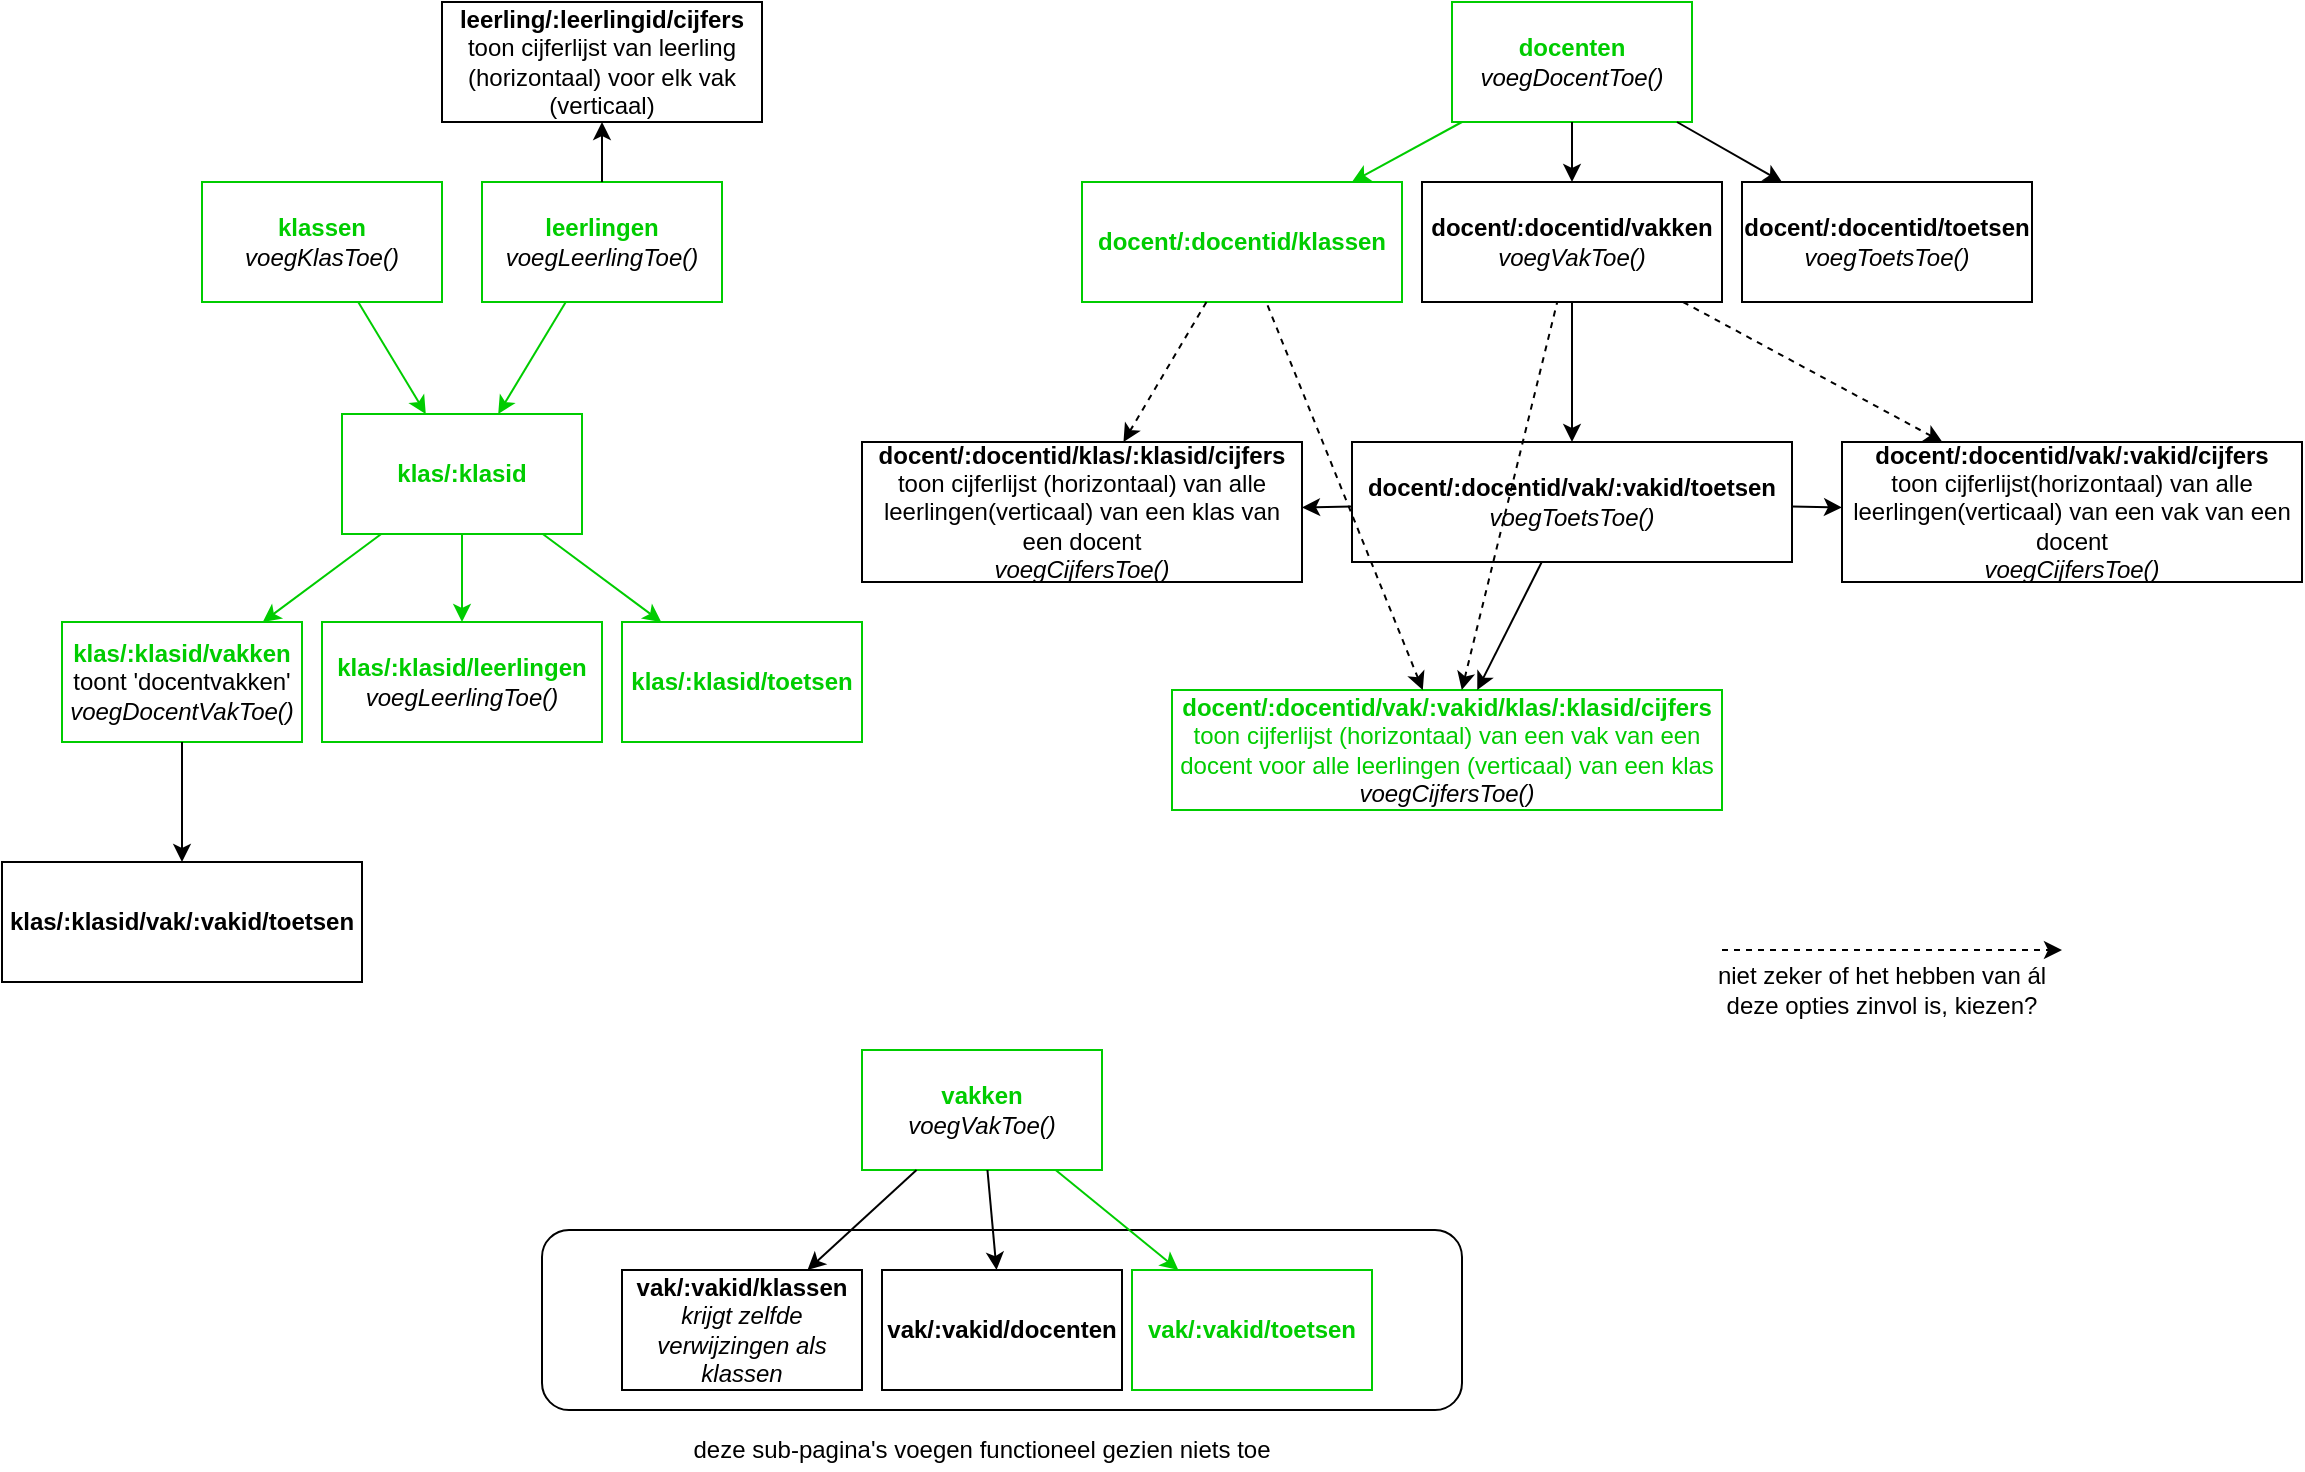 <mxfile version="13.6.2" type="device"><diagram id="RBWFx0eK2oFvfQwpB4vX" name="Page-1"><mxGraphModel dx="1038" dy="607" grid="1" gridSize="10" guides="1" tooltips="1" connect="1" arrows="1" fold="1" page="1" pageScale="1" pageWidth="1169" pageHeight="827" math="0" shadow="0"><root><mxCell id="0"/><mxCell id="1" parent="0"/><mxCell id="GRmKrxN35eHNse_wk63P-1" value="&lt;b&gt;&lt;font color=&quot;#00cc00&quot;&gt;klassen&lt;/font&gt;&lt;/b&gt;&lt;br&gt;&lt;i&gt;voegKlasToe()&lt;/i&gt;" style="rounded=0;whiteSpace=wrap;html=1;strokeColor=#00CC00;" parent="1" vertex="1"><mxGeometry x="110" y="106" width="120" height="60" as="geometry"/></mxCell><mxCell id="GRmKrxN35eHNse_wk63P-2" value="&lt;font color=&quot;#00cc00&quot;&gt;&lt;b&gt;leerlingen&lt;/b&gt;&lt;br&gt;&lt;/font&gt;&lt;i&gt;voegLeerlingToe()&lt;/i&gt;" style="rounded=0;whiteSpace=wrap;html=1;strokeColor=#00CC00;" parent="1" vertex="1"><mxGeometry x="250" y="106" width="120" height="60" as="geometry"/></mxCell><mxCell id="GRmKrxN35eHNse_wk63P-3" value="&lt;b&gt;&lt;font color=&quot;#00cc00&quot;&gt;klas/:klasid/leerlingen&lt;br&gt;&lt;/font&gt;&lt;/b&gt;&lt;i&gt;voegLeerlingToe()&lt;/i&gt;" style="rounded=0;whiteSpace=wrap;html=1;strokeColor=#00CC00;" parent="1" vertex="1"><mxGeometry x="170" y="326" width="140" height="60" as="geometry"/></mxCell><mxCell id="GRmKrxN35eHNse_wk63P-4" value="&lt;b&gt;leerling/:leerlingid/cijfers&lt;br&gt;&lt;/b&gt;toon cijferlijst van leerling (horizontaal) voor elk vak (verticaal)" style="rounded=0;whiteSpace=wrap;html=1;" parent="1" vertex="1"><mxGeometry x="230" y="16" width="160" height="60" as="geometry"/></mxCell><mxCell id="GRmKrxN35eHNse_wk63P-5" value="&lt;b&gt;docent/:docentid/vakken&lt;br&gt;&lt;/b&gt;&lt;i&gt;voegVakToe()&lt;/i&gt;" style="rounded=0;whiteSpace=wrap;html=1;" parent="1" vertex="1"><mxGeometry x="720" y="106" width="150" height="60" as="geometry"/></mxCell><mxCell id="GRmKrxN35eHNse_wk63P-7" value="&lt;b&gt;&lt;font color=&quot;#00cc00&quot;&gt;klas/:klasid/vakken&lt;br&gt;&lt;/font&gt;&lt;/b&gt;toont 'docentvakken'&lt;br&gt;&lt;i&gt;voegDocentVakToe()&lt;/i&gt;" style="rounded=0;whiteSpace=wrap;html=1;strokeColor=#00CC00;" parent="1" vertex="1"><mxGeometry x="40" y="326" width="120" height="60" as="geometry"/></mxCell><mxCell id="GRmKrxN35eHNse_wk63P-8" value="&lt;b&gt;&lt;font color=&quot;#00cc00&quot;&gt;klas/:klasid/toetsen&lt;/font&gt;&lt;/b&gt;" style="rounded=0;whiteSpace=wrap;html=1;strokeColor=#00CC00;" parent="1" vertex="1"><mxGeometry x="320" y="326" width="120" height="60" as="geometry"/></mxCell><mxCell id="GRmKrxN35eHNse_wk63P-9" value="&lt;b&gt;klas/:klasid/vak/:vakid/toetsen&lt;/b&gt;" style="rounded=0;whiteSpace=wrap;html=1;" parent="1" vertex="1"><mxGeometry x="10" y="446" width="180" height="60" as="geometry"/></mxCell><mxCell id="GRmKrxN35eHNse_wk63P-13" value="" style="endArrow=none;html=1;startArrow=classic;startFill=1;" parent="1" source="GRmKrxN35eHNse_wk63P-9" target="GRmKrxN35eHNse_wk63P-7" edge="1"><mxGeometry width="50" height="50" relative="1" as="geometry"><mxPoint x="420" y="316" as="sourcePoint"/><mxPoint x="470" y="266" as="targetPoint"/></mxGeometry></mxCell><mxCell id="GRmKrxN35eHNse_wk63P-17" value="&lt;b&gt;&lt;font color=&quot;#00cc00&quot;&gt;docenten&lt;br&gt;&lt;/font&gt;&lt;/b&gt;&lt;i&gt;voegDocentToe()&lt;/i&gt;" style="rounded=0;whiteSpace=wrap;html=1;strokeColor=#00CC00;" parent="1" vertex="1"><mxGeometry x="735" y="16" width="120" height="60" as="geometry"/></mxCell><mxCell id="GRmKrxN35eHNse_wk63P-25" value="" style="endArrow=none;html=1;startArrow=classic;startFill=1;strokeColor=#00CC00;" parent="1" source="GRmKrxN35eHNse_wk63P-34" target="GRmKrxN35eHNse_wk63P-17" edge="1"><mxGeometry width="50" height="50" relative="1" as="geometry"><mxPoint x="716.667" y="106" as="sourcePoint"/><mxPoint x="220" y="226" as="targetPoint"/></mxGeometry></mxCell><mxCell id="GRmKrxN35eHNse_wk63P-26" value="" style="endArrow=none;html=1;startArrow=classic;startFill=1;" parent="1" source="GRmKrxN35eHNse_wk63P-29" target="GRmKrxN35eHNse_wk63P-17" edge="1"><mxGeometry width="50" height="50" relative="1" as="geometry"><mxPoint x="250" y="286" as="sourcePoint"/><mxPoint x="300" y="236" as="targetPoint"/></mxGeometry></mxCell><mxCell id="GRmKrxN35eHNse_wk63P-27" value="" style="endArrow=none;html=1;startArrow=classic;startFill=1;" parent="1" source="GRmKrxN35eHNse_wk63P-5" target="GRmKrxN35eHNse_wk63P-17" edge="1"><mxGeometry width="50" height="50" relative="1" as="geometry"><mxPoint x="250" y="286" as="sourcePoint"/><mxPoint x="300" y="236" as="targetPoint"/></mxGeometry></mxCell><mxCell id="GRmKrxN35eHNse_wk63P-28" value="&lt;b&gt;&lt;font color=&quot;#00cc00&quot;&gt;vakken&lt;br&gt;&lt;/font&gt;&lt;/b&gt;&lt;i&gt;voegVakToe()&lt;/i&gt;" style="rounded=0;whiteSpace=wrap;html=1;strokeColor=#00CC00;" parent="1" vertex="1"><mxGeometry x="440" y="540" width="120" height="60" as="geometry"/></mxCell><mxCell id="GRmKrxN35eHNse_wk63P-29" value="&lt;b&gt;docent/:docentid/toetsen&lt;br&gt;&lt;/b&gt;&lt;i&gt;voegToetsToe()&lt;/i&gt;" style="rounded=0;whiteSpace=wrap;html=1;" parent="1" vertex="1"><mxGeometry x="880" y="106" width="145" height="60" as="geometry"/></mxCell><mxCell id="GRmKrxN35eHNse_wk63P-32" value="&lt;b&gt;docent/:docentid/vak/:vakid/toetsen&lt;br&gt;&lt;/b&gt;&lt;i&gt;voegToetsToe()&lt;/i&gt;" style="rounded=0;whiteSpace=wrap;html=1;" parent="1" vertex="1"><mxGeometry x="685" y="236" width="220" height="60" as="geometry"/></mxCell><mxCell id="GRmKrxN35eHNse_wk63P-33" value="" style="endArrow=none;html=1;startArrow=classic;startFill=1;" parent="1" source="GRmKrxN35eHNse_wk63P-32" target="GRmKrxN35eHNse_wk63P-5" edge="1"><mxGeometry width="50" height="50" relative="1" as="geometry"><mxPoint x="1060" y="351" as="sourcePoint"/><mxPoint x="840" y="211" as="targetPoint"/></mxGeometry></mxCell><mxCell id="GRmKrxN35eHNse_wk63P-34" value="&lt;b&gt;&lt;font color=&quot;#00cc00&quot;&gt;docent/:docentid/klassen&lt;/font&gt;&lt;/b&gt;" style="rounded=0;whiteSpace=wrap;html=1;strokeColor=#00CC00;" parent="1" vertex="1"><mxGeometry x="550" y="106" width="160" height="60" as="geometry"/></mxCell><mxCell id="GRmKrxN35eHNse_wk63P-37" value="" style="endArrow=classic;html=1;endFill=1;strokeColor=#00CC00;" parent="1" source="GRmKrxN35eHNse_wk63P-2" target="GRmKrxN35eHNse_wk63P-61" edge="1"><mxGeometry width="50" height="50" relative="1" as="geometry"><mxPoint x="620" y="386" as="sourcePoint"/><mxPoint x="670" y="336" as="targetPoint"/></mxGeometry></mxCell><mxCell id="GRmKrxN35eHNse_wk63P-38" value="" style="endArrow=classic;html=1;" parent="1" source="GRmKrxN35eHNse_wk63P-2" target="GRmKrxN35eHNse_wk63P-4" edge="1"><mxGeometry width="50" height="50" relative="1" as="geometry"><mxPoint x="650" y="506" as="sourcePoint"/><mxPoint x="560" y="376" as="targetPoint"/></mxGeometry></mxCell><mxCell id="GRmKrxN35eHNse_wk63P-40" value="&lt;b&gt;docent/:docentid/klas/:klasid/cijfers&lt;br&gt;&lt;/b&gt;toon cijferlijst (horizontaal) van alle leerlingen(verticaal) van een klas van een docent&lt;br&gt;&lt;i&gt;voegCijfersToe()&lt;/i&gt;" style="rounded=0;whiteSpace=wrap;html=1;" parent="1" vertex="1"><mxGeometry x="440" y="236" width="220" height="70" as="geometry"/></mxCell><mxCell id="GRmKrxN35eHNse_wk63P-41" value="" style="endArrow=none;html=1;startArrow=classic;startFill=1;dashed=1;" parent="1" source="GRmKrxN35eHNse_wk63P-40" target="GRmKrxN35eHNse_wk63P-34" edge="1"><mxGeometry width="50" height="50" relative="1" as="geometry"><mxPoint x="570.741" y="236" as="sourcePoint"/><mxPoint x="750" y="86" as="targetPoint"/></mxGeometry></mxCell><mxCell id="GRmKrxN35eHNse_wk63P-42" value="&lt;b&gt;docent/:docentid/vak/:vakid/cijfers&lt;br&gt;&lt;/b&gt;toon cijferlijst(horizontaal) van alle leerlingen(verticaal) van een vak van een docent&lt;br&gt;&lt;i&gt;voegCijfersToe()&lt;/i&gt;" style="rounded=0;whiteSpace=wrap;html=1;" parent="1" vertex="1"><mxGeometry x="930" y="236" width="230" height="70" as="geometry"/></mxCell><mxCell id="GRmKrxN35eHNse_wk63P-43" value="" style="endArrow=none;html=1;startArrow=classic;startFill=1;dashed=1;" parent="1" source="GRmKrxN35eHNse_wk63P-42" target="GRmKrxN35eHNse_wk63P-5" edge="1"><mxGeometry width="50" height="50" relative="1" as="geometry"><mxPoint x="990" y="456" as="sourcePoint"/><mxPoint x="611.562" y="276" as="targetPoint"/></mxGeometry></mxCell><mxCell id="GRmKrxN35eHNse_wk63P-44" value="&lt;font color=&quot;#00cc00&quot;&gt;&lt;b&gt;docent/:docentid/vak/:vakid/klas/:klasid/cijfers&lt;br&gt;&lt;/b&gt;toon cijferlijst (horizontaal) van een vak van een docent voor alle leerlingen (verticaal) van een klas&lt;/font&gt;&lt;br&gt;&lt;i&gt;voegCijfersToe()&lt;/i&gt;" style="rounded=0;whiteSpace=wrap;html=1;strokeColor=#00CC00;" parent="1" vertex="1"><mxGeometry x="595" y="360" width="275" height="60" as="geometry"/></mxCell><mxCell id="GRmKrxN35eHNse_wk63P-46" value="" style="endArrow=none;html=1;startArrow=classic;startFill=1;dashed=1;" parent="1" source="GRmKrxN35eHNse_wk63P-44" target="GRmKrxN35eHNse_wk63P-5" edge="1"><mxGeometry width="50" height="50" relative="1" as="geometry"><mxPoint x="610" y="336" as="sourcePoint"/><mxPoint x="594.75" y="326" as="targetPoint"/></mxGeometry></mxCell><mxCell id="GRmKrxN35eHNse_wk63P-50" value="" style="endArrow=none;html=1;startArrow=classic;startFill=1;" parent="1" source="GRmKrxN35eHNse_wk63P-42" target="GRmKrxN35eHNse_wk63P-32" edge="1"><mxGeometry width="50" height="50" relative="1" as="geometry"><mxPoint x="932.5" y="236" as="sourcePoint"/><mxPoint x="847.5" y="176" as="targetPoint"/></mxGeometry></mxCell><mxCell id="GRmKrxN35eHNse_wk63P-51" value="" style="endArrow=none;html=1;startArrow=classic;startFill=1;" parent="1" source="GRmKrxN35eHNse_wk63P-44" target="GRmKrxN35eHNse_wk63P-32" edge="1"><mxGeometry width="50" height="50" relative="1" as="geometry"><mxPoint x="881.667" y="326" as="sourcePoint"/><mxPoint x="928.333" y="296" as="targetPoint"/></mxGeometry></mxCell><mxCell id="GRmKrxN35eHNse_wk63P-52" value="" style="endArrow=none;html=1;startArrow=classic;startFill=1;" parent="1" source="GRmKrxN35eHNse_wk63P-40" target="GRmKrxN35eHNse_wk63P-32" edge="1"><mxGeometry width="50" height="50" relative="1" as="geometry"><mxPoint x="660" y="268.755" as="sourcePoint"/><mxPoint x="938.333" y="306" as="targetPoint"/></mxGeometry></mxCell><mxCell id="GRmKrxN35eHNse_wk63P-53" value="&lt;b&gt;vak/:vakid/klassen&lt;br&gt;&lt;/b&gt;&lt;i&gt;krijgt zelfde verwijzingen als klassen&lt;/i&gt;" style="rounded=0;whiteSpace=wrap;html=1;" parent="1" vertex="1"><mxGeometry x="320" y="650" width="120" height="60" as="geometry"/></mxCell><mxCell id="GRmKrxN35eHNse_wk63P-54" value="" style="endArrow=classic;html=1;" parent="1" source="GRmKrxN35eHNse_wk63P-28" target="GRmKrxN35eHNse_wk63P-53" edge="1"><mxGeometry width="50" height="50" relative="1" as="geometry"><mxPoint x="155" y="460" as="sourcePoint"/><mxPoint x="155" y="510" as="targetPoint"/></mxGeometry></mxCell><mxCell id="GRmKrxN35eHNse_wk63P-55" value="&lt;b&gt;vak/:vakid/docenten&lt;br&gt;&lt;/b&gt;" style="rounded=0;whiteSpace=wrap;html=1;" parent="1" vertex="1"><mxGeometry x="450" y="650" width="120" height="60" as="geometry"/></mxCell><mxCell id="GRmKrxN35eHNse_wk63P-56" value="" style="endArrow=classic;html=1;" parent="1" source="GRmKrxN35eHNse_wk63P-28" target="GRmKrxN35eHNse_wk63P-55" edge="1"><mxGeometry width="50" height="50" relative="1" as="geometry"><mxPoint x="477.273" y="610.0" as="sourcePoint"/><mxPoint x="422.727" y="660.0" as="targetPoint"/></mxGeometry></mxCell><mxCell id="GRmKrxN35eHNse_wk63P-57" value="" style="rounded=1;whiteSpace=wrap;html=1;fillColor=none;glass=1;" parent="1" vertex="1"><mxGeometry x="280" y="630" width="460" height="90" as="geometry"/></mxCell><mxCell id="GRmKrxN35eHNse_wk63P-58" value="deze sub-pagina's voegen functioneel gezien niets toe" style="text;html=1;strokeColor=none;fillColor=none;align=center;verticalAlign=middle;whiteSpace=wrap;rounded=0;" parent="1" vertex="1"><mxGeometry x="345" y="730" width="310" height="20" as="geometry"/></mxCell><mxCell id="GRmKrxN35eHNse_wk63P-59" value="" style="endArrow=classic;html=1;dashed=1;" parent="1" edge="1"><mxGeometry width="50" height="50" relative="1" as="geometry"><mxPoint x="870" y="490" as="sourcePoint"/><mxPoint x="1040" y="490" as="targetPoint"/></mxGeometry></mxCell><mxCell id="GRmKrxN35eHNse_wk63P-60" value="niet zeker of het hebben van ál deze opties zinvol is, kiezen?" style="text;html=1;strokeColor=none;fillColor=none;align=center;verticalAlign=middle;whiteSpace=wrap;rounded=0;" parent="1" vertex="1"><mxGeometry x="855" y="500" width="190" height="20" as="geometry"/></mxCell><mxCell id="GRmKrxN35eHNse_wk63P-61" value="&lt;b&gt;&lt;font color=&quot;#00cc00&quot;&gt;klas/:klasid&lt;/font&gt;&lt;/b&gt;" style="rounded=0;whiteSpace=wrap;html=1;fillColor=none;strokeColor=#00CC00;" parent="1" vertex="1"><mxGeometry x="180" y="222" width="120" height="60" as="geometry"/></mxCell><mxCell id="GRmKrxN35eHNse_wk63P-63" value="" style="endArrow=classic;html=1;endFill=1;strokeColor=#00CC00;" parent="1" source="GRmKrxN35eHNse_wk63P-61" target="GRmKrxN35eHNse_wk63P-7" edge="1"><mxGeometry width="50" height="50" relative="1" as="geometry"><mxPoint x="320" y="386" as="sourcePoint"/><mxPoint x="320" y="306" as="targetPoint"/></mxGeometry></mxCell><mxCell id="GRmKrxN35eHNse_wk63P-64" value="" style="endArrow=classic;html=1;endFill=1;strokeColor=#00CC00;" parent="1" source="GRmKrxN35eHNse_wk63P-61" target="GRmKrxN35eHNse_wk63P-3" edge="1"><mxGeometry width="50" height="50" relative="1" as="geometry"><mxPoint x="312" y="266" as="sourcePoint"/><mxPoint x="330" y="316" as="targetPoint"/></mxGeometry></mxCell><mxCell id="GRmKrxN35eHNse_wk63P-65" value="" style="endArrow=classic;html=1;endFill=1;strokeColor=#00CC00;" parent="1" source="GRmKrxN35eHNse_wk63P-61" target="GRmKrxN35eHNse_wk63P-8" edge="1"><mxGeometry width="50" height="50" relative="1" as="geometry"><mxPoint x="340" y="406" as="sourcePoint"/><mxPoint x="340" y="326" as="targetPoint"/></mxGeometry></mxCell><mxCell id="GRmKrxN35eHNse_wk63P-66" value="" style="endArrow=classic;html=1;endFill=1;strokeColor=#00CC00;" parent="1" source="GRmKrxN35eHNse_wk63P-1" target="GRmKrxN35eHNse_wk63P-61" edge="1"><mxGeometry width="50" height="50" relative="1" as="geometry"><mxPoint x="375" y="386" as="sourcePoint"/><mxPoint x="335" y="306" as="targetPoint"/></mxGeometry></mxCell><mxCell id="GRmKrxN35eHNse_wk63P-68" value="&lt;b&gt;&lt;font color=&quot;#00cc00&quot;&gt;vak/:vakid/toetsen&lt;/font&gt;&lt;br&gt;&lt;/b&gt;" style="rounded=0;whiteSpace=wrap;html=1;strokeColor=#00CC00;" parent="1" vertex="1"><mxGeometry x="575" y="650" width="120" height="60" as="geometry"/></mxCell><mxCell id="GRmKrxN35eHNse_wk63P-69" value="" style="endArrow=classic;html=1;strokeColor=#00CC00;" parent="1" source="GRmKrxN35eHNse_wk63P-28" target="GRmKrxN35eHNse_wk63P-68" edge="1"><mxGeometry width="50" height="50" relative="1" as="geometry"><mxPoint x="627.727" y="600.0" as="sourcePoint"/><mxPoint x="547.727" y="660.0" as="targetPoint"/></mxGeometry></mxCell><mxCell id="GRmKrxN35eHNse_wk63P-73" value="" style="endArrow=none;html=1;startArrow=classic;startFill=1;dashed=1;" parent="1" source="GRmKrxN35eHNse_wk63P-44" target="GRmKrxN35eHNse_wk63P-34" edge="1"><mxGeometry width="50" height="50" relative="1" as="geometry"><mxPoint x="720.394" y="360" as="sourcePoint"/><mxPoint x="619.167" y="560" as="targetPoint"/></mxGeometry></mxCell></root></mxGraphModel></diagram></mxfile>